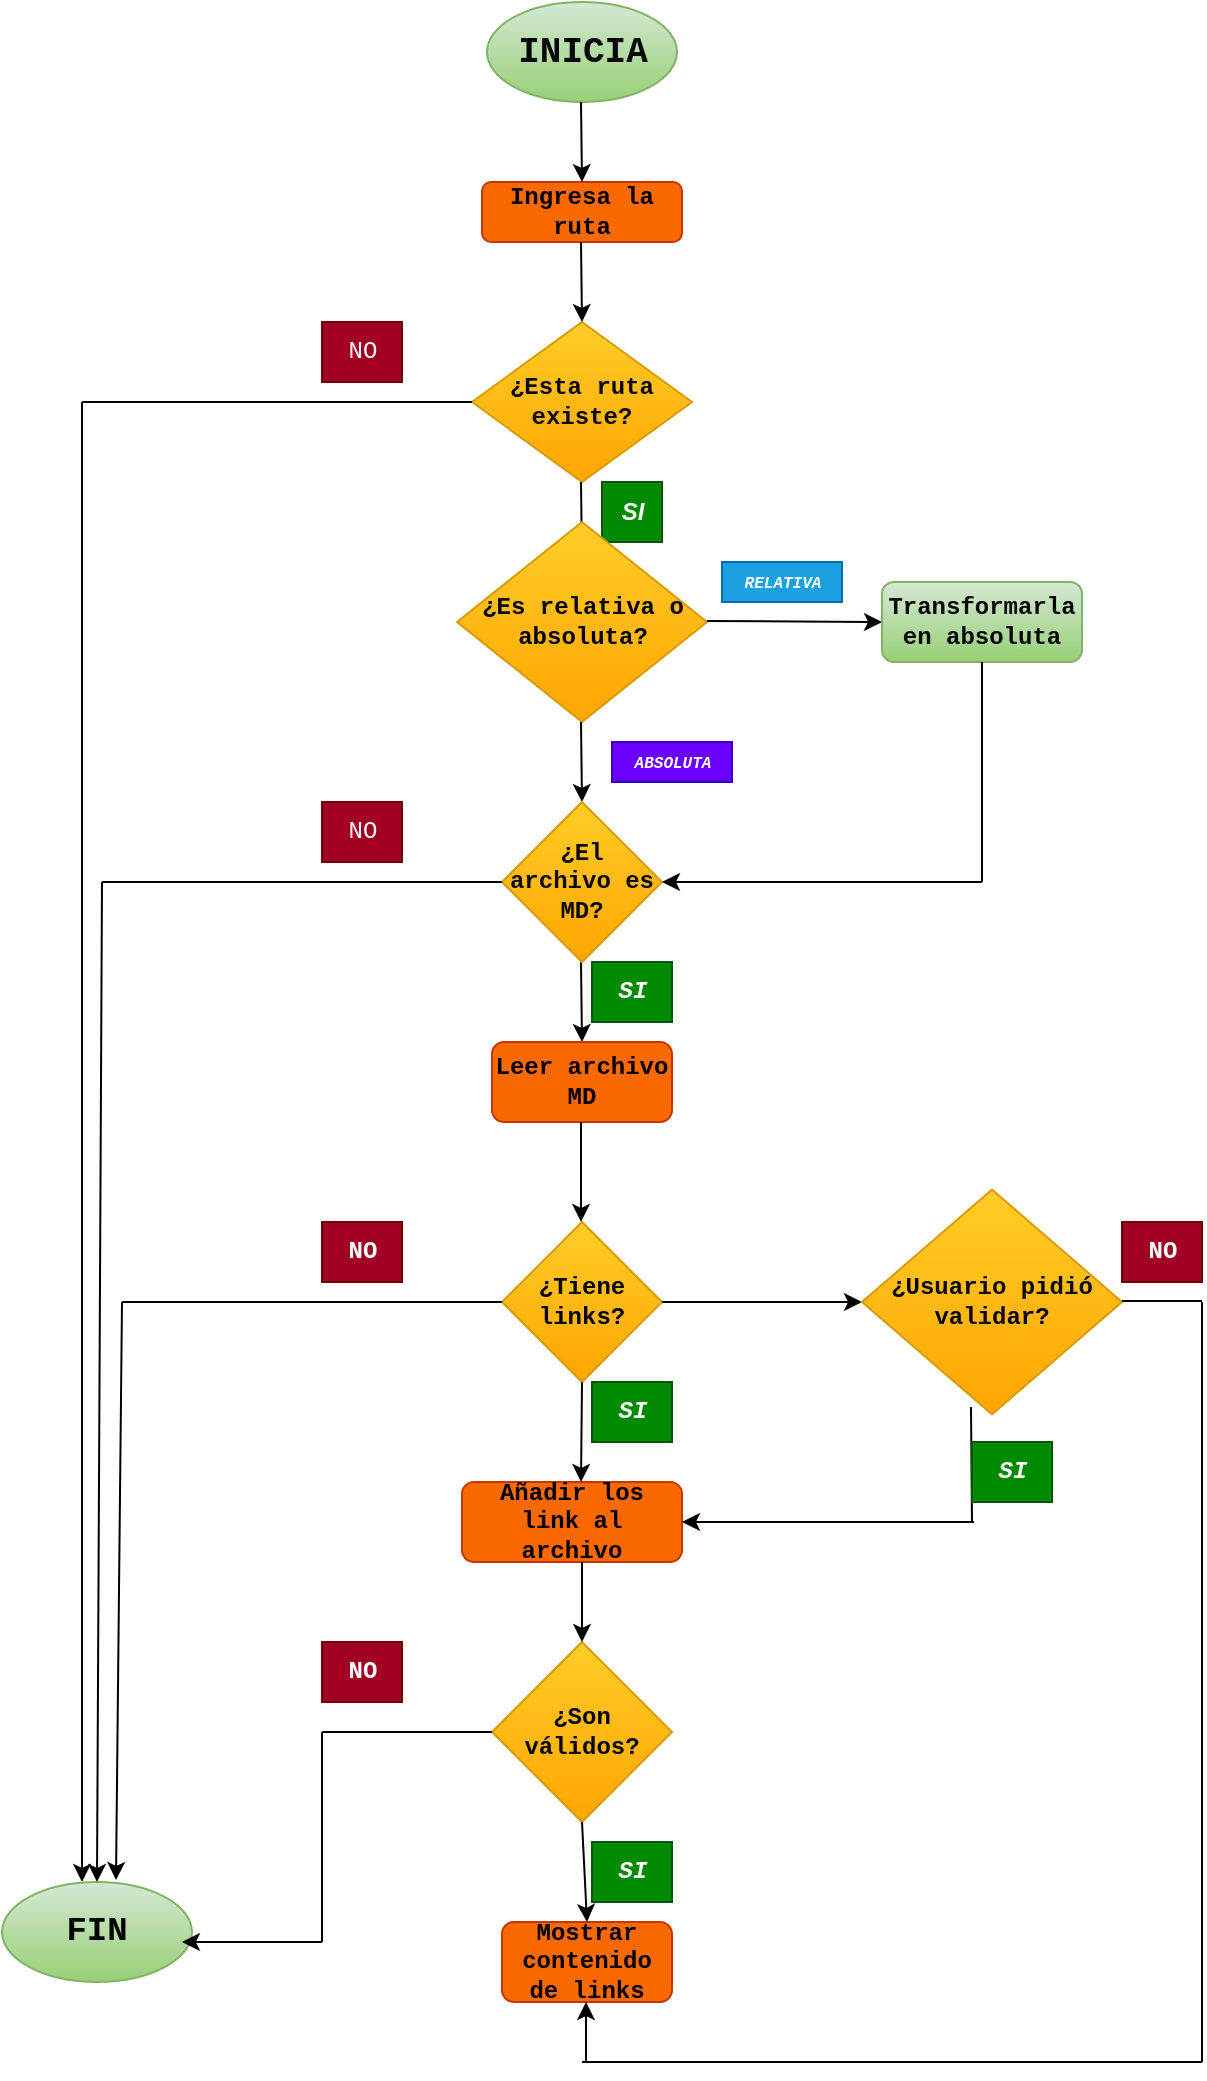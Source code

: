 <mxfile>
    <diagram id="3slQFec2SeH9eKjoHUCr" name="Página-1">
        <mxGraphModel dx="781" dy="472" grid="1" gridSize="10" guides="1" tooltips="1" connect="1" arrows="1" fold="1" page="1" pageScale="1" pageWidth="827" pageHeight="1169" math="0" shadow="0">
            <root>
                <mxCell id="0"/>
                <mxCell id="1" parent="0"/>
                <mxCell id="3" value="Ingresa la ruta" style="rounded=1;whiteSpace=wrap;html=1;fillColor=#fa6800;strokeColor=#C73500;fontColor=#000000;fontStyle=1;fontFamily=Courier New;" parent="1" vertex="1">
                    <mxGeometry x="240" y="140" width="100" height="30" as="geometry"/>
                </mxCell>
                <mxCell id="5" value="¿Esta ruta existe?" style="rhombus;whiteSpace=wrap;html=1;fillColor=#ffcd28;gradientColor=#ffa500;strokeColor=#d79b00;fontStyle=1;fontColor=#080808;fontFamily=Courier New;" parent="1" vertex="1">
                    <mxGeometry x="235" y="210" width="110" height="80" as="geometry"/>
                </mxCell>
                <mxCell id="12" value="" style="endArrow=classic;html=1;" parent="1" edge="1">
                    <mxGeometry width="50" height="50" relative="1" as="geometry">
                        <mxPoint x="289.5" y="290" as="sourcePoint"/>
                        <mxPoint x="290" y="330" as="targetPoint"/>
                    </mxGeometry>
                </mxCell>
                <mxCell id="14" value="SI" style="text;html=1;align=center;verticalAlign=middle;resizable=0;points=[];autosize=1;strokeColor=#005700;fillColor=#008a00;fontColor=#ffffff;fontStyle=3" parent="1" vertex="1">
                    <mxGeometry x="300" y="290" width="30" height="30" as="geometry"/>
                </mxCell>
                <mxCell id="16" value="¿Es relativa o absoluta?" style="rhombus;whiteSpace=wrap;html=1;fillColor=#ffcd28;gradientColor=#ffa500;strokeColor=#d79b00;fontStyle=1;fontColor=#000000;fontFamily=Courier New;" parent="1" vertex="1">
                    <mxGeometry x="227.5" y="310" width="125" height="100" as="geometry"/>
                </mxCell>
                <mxCell id="19" value="Transformarla en absoluta" style="rounded=1;whiteSpace=wrap;html=1;fillColor=#d5e8d4;gradientColor=#97d077;strokeColor=#82b366;fontStyle=1;fontColor=#050505;fontFamily=Courier New;" parent="1" vertex="1">
                    <mxGeometry x="440" y="340" width="100" height="40" as="geometry"/>
                </mxCell>
                <mxCell id="21" value="" style="endArrow=classic;html=1;" parent="1" edge="1">
                    <mxGeometry width="50" height="50" relative="1" as="geometry">
                        <mxPoint x="289.5" y="410" as="sourcePoint"/>
                        <mxPoint x="290" y="450" as="targetPoint"/>
                    </mxGeometry>
                </mxCell>
                <mxCell id="30" value="" style="endArrow=classic;html=1;" parent="1" edge="1">
                    <mxGeometry width="50" height="50" relative="1" as="geometry">
                        <mxPoint x="289.5" y="530" as="sourcePoint"/>
                        <mxPoint x="290" y="570" as="targetPoint"/>
                    </mxGeometry>
                </mxCell>
                <mxCell id="31" value="Leer archivo MD" style="rounded=1;whiteSpace=wrap;html=1;fillColor=#fa6800;fontColor=#000000;strokeColor=#C73500;fontStyle=1;fontFamily=Courier New;" parent="1" vertex="1">
                    <mxGeometry x="245" y="570" width="90" height="40" as="geometry"/>
                </mxCell>
                <mxCell id="32" value="¿Tiene links?" style="rhombus;whiteSpace=wrap;html=1;fillColor=#ffcd28;gradientColor=#ffa500;strokeColor=#d79b00;fontStyle=1;fontColor=#000000;fontFamily=Courier New;" parent="1" vertex="1">
                    <mxGeometry x="250" y="660" width="80" height="80" as="geometry"/>
                </mxCell>
                <mxCell id="33" value="" style="endArrow=classic;html=1;" parent="1" edge="1">
                    <mxGeometry width="50" height="50" relative="1" as="geometry">
                        <mxPoint x="289.5" y="610" as="sourcePoint"/>
                        <mxPoint x="289.5" y="660" as="targetPoint"/>
                    </mxGeometry>
                </mxCell>
                <mxCell id="82" value="" style="edgeStyle=none;html=1;fontSize=8;fontColor=#000000;entryX=0;entryY=0.5;entryDx=0;entryDy=0;" parent="1" target="84" edge="1">
                    <mxGeometry relative="1" as="geometry">
                        <mxPoint x="330" y="700" as="sourcePoint"/>
                        <mxPoint x="380" y="730" as="targetPoint"/>
                    </mxGeometry>
                </mxCell>
                <mxCell id="34" value="Añadir los link al archivo" style="rounded=1;whiteSpace=wrap;html=1;fillColor=#fa6800;fontColor=#000000;strokeColor=#C73500;fontStyle=1;fontFamily=Courier New;" parent="1" vertex="1">
                    <mxGeometry x="230" y="790" width="110" height="40" as="geometry"/>
                </mxCell>
                <mxCell id="35" value="" style="endArrow=classic;html=1;exitX=0.5;exitY=1;exitDx=0;exitDy=0;" parent="1" source="32" edge="1">
                    <mxGeometry width="50" height="50" relative="1" as="geometry">
                        <mxPoint x="289.5" y="745" as="sourcePoint"/>
                        <mxPoint x="289.5" y="790" as="targetPoint"/>
                    </mxGeometry>
                </mxCell>
                <mxCell id="37" value="¿Son válidos?" style="rhombus;whiteSpace=wrap;html=1;fillColor=#ffcd28;gradientColor=#ffa500;strokeColor=#d79b00;fontStyle=1;fontColor=#050505;fontFamily=Courier New;" parent="1" vertex="1">
                    <mxGeometry x="245" y="870" width="90" height="90" as="geometry"/>
                </mxCell>
                <mxCell id="38" value="" style="endArrow=classic;html=1;entryX=0.5;entryY=0;entryDx=0;entryDy=0;" parent="1" target="37" edge="1">
                    <mxGeometry width="50" height="50" relative="1" as="geometry">
                        <mxPoint x="290" y="830" as="sourcePoint"/>
                        <mxPoint x="289.5" y="795" as="targetPoint"/>
                    </mxGeometry>
                </mxCell>
                <mxCell id="39" value="Mostrar contenido de links" style="rounded=1;whiteSpace=wrap;html=1;fillColor=#fa6800;fontColor=#000000;strokeColor=#C73500;fontStyle=1;fontFamily=Courier New;" parent="1" vertex="1">
                    <mxGeometry x="250" y="1010" width="85" height="40" as="geometry"/>
                </mxCell>
                <mxCell id="40" value="" style="endArrow=classic;html=1;entryX=0.5;entryY=0;entryDx=0;entryDy=0;" parent="1" target="39" edge="1">
                    <mxGeometry width="50" height="50" relative="1" as="geometry">
                        <mxPoint x="290" y="960" as="sourcePoint"/>
                        <mxPoint x="290" y="930" as="targetPoint"/>
                    </mxGeometry>
                </mxCell>
                <mxCell id="41" value="" style="endArrow=none;html=1;entryX=0;entryY=0.5;entryDx=0;entryDy=0;" parent="1" target="5" edge="1">
                    <mxGeometry width="50" height="50" relative="1" as="geometry">
                        <mxPoint x="40" y="250" as="sourcePoint"/>
                        <mxPoint x="240" y="249.5" as="targetPoint"/>
                    </mxGeometry>
                </mxCell>
                <mxCell id="42" value="" style="endArrow=classic;html=1;" parent="1" edge="1">
                    <mxGeometry width="50" height="50" relative="1" as="geometry">
                        <mxPoint x="40" y="250" as="sourcePoint"/>
                        <mxPoint x="40" y="990" as="targetPoint"/>
                    </mxGeometry>
                </mxCell>
                <mxCell id="44" value="INICIA" style="ellipse;whiteSpace=wrap;html=1;fillColor=#d5e8d4;gradientColor=#97d077;strokeColor=#82b366;fontStyle=1;fontSize=18;fontColor=#080808;fontFamily=Courier New;" parent="1" vertex="1">
                    <mxGeometry x="242.5" y="50" width="95" height="50" as="geometry"/>
                </mxCell>
                <mxCell id="49" value="" style="endArrow=classic;html=1;" parent="1" edge="1">
                    <mxGeometry width="50" height="50" relative="1" as="geometry">
                        <mxPoint x="289.5" y="170" as="sourcePoint"/>
                        <mxPoint x="290" y="210" as="targetPoint"/>
                    </mxGeometry>
                </mxCell>
                <mxCell id="50" value="" style="endArrow=classic;html=1;" parent="1" edge="1">
                    <mxGeometry width="50" height="50" relative="1" as="geometry">
                        <mxPoint x="289.5" y="100" as="sourcePoint"/>
                        <mxPoint x="290" y="140" as="targetPoint"/>
                    </mxGeometry>
                </mxCell>
                <mxCell id="53" value="NO" style="text;html=1;align=center;verticalAlign=middle;resizable=0;points=[];autosize=1;strokeColor=#6F0000;fillColor=#a20025;fontColor=#ffffff;fontFamily=Courier New;" parent="1" vertex="1">
                    <mxGeometry x="160" y="210" width="40" height="30" as="geometry"/>
                </mxCell>
                <mxCell id="54" value="FIN" style="ellipse;whiteSpace=wrap;html=1;fillColor=#d5e8d4;gradientColor=#97d077;strokeColor=#82b366;fontStyle=1;fontColor=#000000;fontFamily=Courier New;fontSize=17;" parent="1" vertex="1">
                    <mxGeometry y="990" width="95" height="50" as="geometry"/>
                </mxCell>
                <mxCell id="57" value="RELATIVA" style="text;html=1;align=center;verticalAlign=middle;resizable=0;points=[];autosize=1;strokeColor=#006EAF;fillColor=#1ba1e2;fontStyle=3;fontColor=#ffffff;fontSize=8;fontFamily=Courier New;" parent="1" vertex="1">
                    <mxGeometry x="360" y="330" width="60" height="20" as="geometry"/>
                </mxCell>
                <mxCell id="60" value="" style="endArrow=none;html=1;" parent="1" target="26" edge="1">
                    <mxGeometry width="50" height="50" relative="1" as="geometry">
                        <mxPoint x="270" y="500" as="sourcePoint"/>
                        <mxPoint x="320" y="450" as="targetPoint"/>
                    </mxGeometry>
                </mxCell>
                <mxCell id="26" value="¿El archivo es MD?" style="rhombus;whiteSpace=wrap;html=1;fontStyle=1;fillColor=#ffcd28;gradientColor=#ffa500;strokeColor=#d79b00;fontColor=#080808;fontFamily=Courier New;" parent="1" vertex="1">
                    <mxGeometry x="250" y="450" width="80" height="80" as="geometry"/>
                </mxCell>
                <mxCell id="61" value="" style="endArrow=none;html=1;entryX=0.5;entryY=1;entryDx=0;entryDy=0;" parent="1" target="19" edge="1">
                    <mxGeometry width="50" height="50" relative="1" as="geometry">
                        <mxPoint x="490" y="490" as="sourcePoint"/>
                        <mxPoint x="484.5" y="390" as="targetPoint"/>
                    </mxGeometry>
                </mxCell>
                <mxCell id="62" value="" style="endArrow=classic;html=1;entryX=1;entryY=0.5;entryDx=0;entryDy=0;" parent="1" target="26" edge="1">
                    <mxGeometry width="50" height="50" relative="1" as="geometry">
                        <mxPoint x="490" y="490" as="sourcePoint"/>
                        <mxPoint x="335" y="489.5" as="targetPoint"/>
                    </mxGeometry>
                </mxCell>
                <mxCell id="63" value="SI" style="text;html=1;align=center;verticalAlign=middle;resizable=0;points=[];autosize=1;strokeColor=#005700;fillColor=#008a00;fontStyle=3;fontColor=#ffffff;fontFamily=Courier New;" parent="1" vertex="1">
                    <mxGeometry x="295" y="530" width="40" height="30" as="geometry"/>
                </mxCell>
                <mxCell id="64" value="SI" style="text;html=1;align=center;verticalAlign=middle;resizable=0;points=[];autosize=1;strokeColor=#005700;fillColor=#008a00;fontStyle=3;fontColor=#ffffff;fontFamily=Courier New;" parent="1" vertex="1">
                    <mxGeometry x="295" y="740" width="40" height="30" as="geometry"/>
                </mxCell>
                <mxCell id="65" value="SI" style="text;html=1;align=center;verticalAlign=middle;resizable=0;points=[];autosize=1;strokeColor=#005700;fillColor=#008a00;fontStyle=3;fontColor=#ffffff;fontFamily=Courier New;" parent="1" vertex="1">
                    <mxGeometry x="295" y="970" width="40" height="30" as="geometry"/>
                </mxCell>
                <mxCell id="66" value="ABSOLUTA" style="text;html=1;align=center;verticalAlign=middle;resizable=0;points=[];autosize=1;strokeColor=#3700CC;fillColor=#6a00ff;fontSize=8;fontStyle=3;fontColor=#ffffff;fontFamily=Courier New;" parent="1" vertex="1">
                    <mxGeometry x="305" y="420" width="60" height="20" as="geometry"/>
                </mxCell>
                <mxCell id="68" value="" style="endArrow=none;html=1;" parent="1" edge="1">
                    <mxGeometry width="50" height="50" relative="1" as="geometry">
                        <mxPoint x="50" y="490" as="sourcePoint"/>
                        <mxPoint x="250" y="490" as="targetPoint"/>
                    </mxGeometry>
                </mxCell>
                <mxCell id="69" value="" style="endArrow=classic;html=1;entryX=0.5;entryY=0;entryDx=0;entryDy=0;" parent="1" target="54" edge="1">
                    <mxGeometry width="50" height="50" relative="1" as="geometry">
                        <mxPoint x="50" y="490" as="sourcePoint"/>
                        <mxPoint x="50" y="590" as="targetPoint"/>
                    </mxGeometry>
                </mxCell>
                <mxCell id="71" value="" style="endArrow=none;html=1;" parent="1" edge="1">
                    <mxGeometry width="50" height="50" relative="1" as="geometry">
                        <mxPoint x="60" y="700" as="sourcePoint"/>
                        <mxPoint x="250" y="700" as="targetPoint"/>
                    </mxGeometry>
                </mxCell>
                <mxCell id="72" value="" style="endArrow=classic;html=1;entryX=0.6;entryY=-0.02;entryDx=0;entryDy=0;entryPerimeter=0;" parent="1" target="54" edge="1">
                    <mxGeometry width="50" height="50" relative="1" as="geometry">
                        <mxPoint x="60" y="700" as="sourcePoint"/>
                        <mxPoint x="65" y="790" as="targetPoint"/>
                    </mxGeometry>
                </mxCell>
                <mxCell id="73" value="NO" style="text;html=1;align=center;verticalAlign=middle;resizable=0;points=[];autosize=1;strokeColor=#6F0000;fillColor=#a20025;fontStyle=1;fontColor=#ffffff;fontFamily=Courier New;" parent="1" vertex="1">
                    <mxGeometry x="160" y="660" width="40" height="30" as="geometry"/>
                </mxCell>
                <mxCell id="76" value="NO" style="text;html=1;align=center;verticalAlign=middle;resizable=0;points=[];autosize=1;strokeColor=#6F0000;fillColor=#a20025;fontStyle=1;fontColor=#ffffff;fontFamily=Courier New;" parent="1" vertex="1">
                    <mxGeometry x="160" y="870" width="40" height="30" as="geometry"/>
                </mxCell>
                <mxCell id="77" value="NO" style="text;html=1;align=center;verticalAlign=middle;resizable=0;points=[];autosize=1;strokeColor=#6F0000;fillColor=#a20025;fontColor=#ffffff;fontFamily=Courier New;" parent="1" vertex="1">
                    <mxGeometry x="160" y="450" width="40" height="30" as="geometry"/>
                </mxCell>
                <mxCell id="84" value="¿Usuario pidió validar?" style="rhombus;whiteSpace=wrap;html=1;fillColor=#ffcd28;gradientColor=#ffa500;strokeColor=#d79b00;fontStyle=1;fontColor=#050505;fontFamily=Courier New;" parent="1" vertex="1">
                    <mxGeometry x="430" y="643.75" width="130" height="112.5" as="geometry"/>
                </mxCell>
                <mxCell id="85" value="" style="endArrow=none;html=1;fontSize=8;fontColor=#000000;" parent="1" edge="1">
                    <mxGeometry width="50" height="50" relative="1" as="geometry">
                        <mxPoint x="485" y="810" as="sourcePoint"/>
                        <mxPoint x="484.5" y="752.5" as="targetPoint"/>
                    </mxGeometry>
                </mxCell>
                <mxCell id="86" value="SI" style="text;html=1;align=center;verticalAlign=middle;resizable=0;points=[];autosize=1;strokeColor=#005700;fillColor=#008a00;fontStyle=3;fontColor=#ffffff;fontFamily=Courier New;" parent="1" vertex="1">
                    <mxGeometry x="485" y="770" width="40" height="30" as="geometry"/>
                </mxCell>
                <mxCell id="87" value="" style="endArrow=classic;html=1;fontSize=8;fontColor=#000000;" parent="1" edge="1">
                    <mxGeometry width="50" height="50" relative="1" as="geometry">
                        <mxPoint x="486" y="810" as="sourcePoint"/>
                        <mxPoint x="340" y="810" as="targetPoint"/>
                    </mxGeometry>
                </mxCell>
                <mxCell id="88" value="" style="endArrow=none;html=1;fontSize=8;fontColor=#000000;" parent="1" edge="1">
                    <mxGeometry width="50" height="50" relative="1" as="geometry">
                        <mxPoint x="600" y="1080" as="sourcePoint"/>
                        <mxPoint x="600" y="700" as="targetPoint"/>
                    </mxGeometry>
                </mxCell>
                <mxCell id="90" value="" style="endArrow=none;html=1;fontSize=8;fontColor=#000000;" parent="1" edge="1">
                    <mxGeometry width="50" height="50" relative="1" as="geometry">
                        <mxPoint x="560" y="699.5" as="sourcePoint"/>
                        <mxPoint x="600" y="699.5" as="targetPoint"/>
                    </mxGeometry>
                </mxCell>
                <mxCell id="91" value="" style="endArrow=none;html=1;fontSize=8;fontColor=#000000;" parent="1" edge="1">
                    <mxGeometry width="50" height="50" relative="1" as="geometry">
                        <mxPoint x="290" y="1080" as="sourcePoint"/>
                        <mxPoint x="600" y="1080" as="targetPoint"/>
                    </mxGeometry>
                </mxCell>
                <mxCell id="93" value="NO" style="text;html=1;align=center;verticalAlign=middle;resizable=0;points=[];autosize=1;strokeColor=#6F0000;fillColor=#a20025;fontStyle=1;fontColor=#ffffff;fontFamily=Courier New;" parent="1" vertex="1">
                    <mxGeometry x="560" y="660" width="40" height="30" as="geometry"/>
                </mxCell>
                <mxCell id="98" value="" style="endArrow=none;html=1;fontSize=8;fontColor=#000000;" parent="1" edge="1">
                    <mxGeometry width="50" height="50" relative="1" as="geometry">
                        <mxPoint x="160" y="1020" as="sourcePoint"/>
                        <mxPoint x="160" y="915" as="targetPoint"/>
                    </mxGeometry>
                </mxCell>
                <mxCell id="99" value="" style="endArrow=none;html=1;fontSize=8;fontColor=#000000;entryX=0;entryY=0.5;entryDx=0;entryDy=0;" parent="1" target="37" edge="1">
                    <mxGeometry width="50" height="50" relative="1" as="geometry">
                        <mxPoint x="160" y="915" as="sourcePoint"/>
                        <mxPoint x="230" y="920" as="targetPoint"/>
                    </mxGeometry>
                </mxCell>
                <mxCell id="100" value="" style="endArrow=classic;html=1;fontSize=8;fontColor=#000000;entryX=0.947;entryY=0.6;entryDx=0;entryDy=0;entryPerimeter=0;" parent="1" target="54" edge="1">
                    <mxGeometry width="50" height="50" relative="1" as="geometry">
                        <mxPoint x="160" y="1020" as="sourcePoint"/>
                        <mxPoint x="100" y="1020" as="targetPoint"/>
                    </mxGeometry>
                </mxCell>
                <mxCell id="101" value="" style="endArrow=classic;html=1;fontFamily=Courier New;fontSize=8;fontColor=#000000;entryX=0;entryY=0.5;entryDx=0;entryDy=0;" parent="1" target="19" edge="1">
                    <mxGeometry width="50" height="50" relative="1" as="geometry">
                        <mxPoint x="352.5" y="359.5" as="sourcePoint"/>
                        <mxPoint x="422.5" y="359.5" as="targetPoint"/>
                    </mxGeometry>
                </mxCell>
                <mxCell id="102" value="" style="endArrow=classic;html=1;fontFamily=Courier New;fontSize=8;fontColor=#000000;" parent="1" edge="1">
                    <mxGeometry width="50" height="50" relative="1" as="geometry">
                        <mxPoint x="292" y="1080" as="sourcePoint"/>
                        <mxPoint x="292" y="1050" as="targetPoint"/>
                    </mxGeometry>
                </mxCell>
            </root>
        </mxGraphModel>
    </diagram>
</mxfile>
